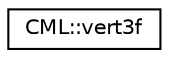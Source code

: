digraph "Graphical Class Hierarchy"
{
  edge [fontname="Helvetica",fontsize="10",labelfontname="Helvetica",labelfontsize="10"];
  node [fontname="Helvetica",fontsize="10",shape=record];
  rankdir="LR";
  Node0 [label="CML::vert3f",height=0.2,width=0.4,color="black", fillcolor="white", style="filled",URL="$struct_c_m_l_1_1vert3f.html"];
}
